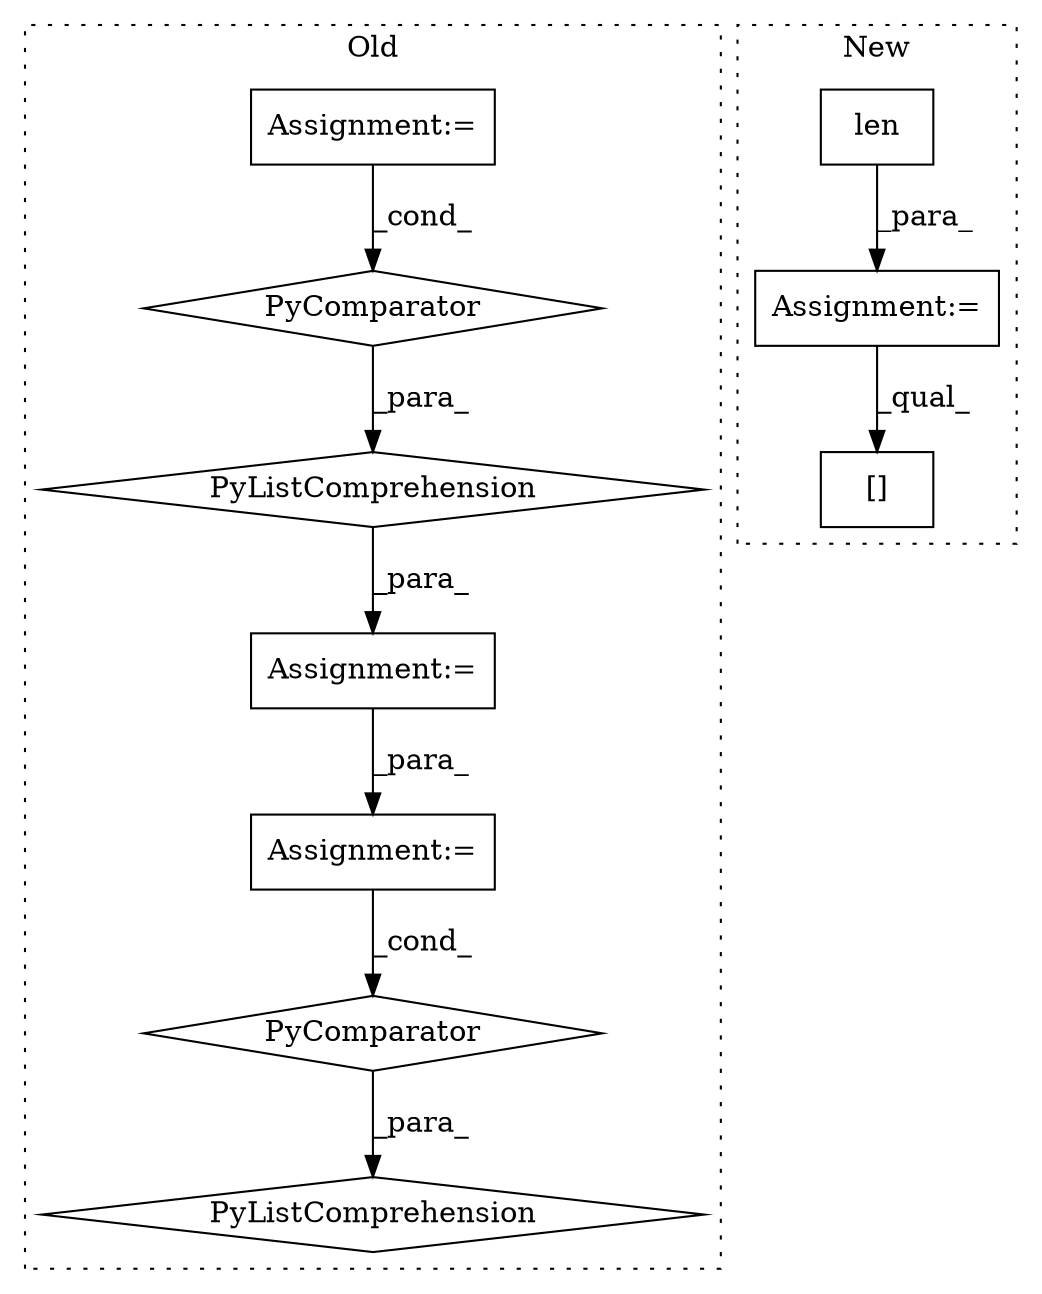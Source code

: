 digraph G {
subgraph cluster0 {
1 [label="PyListComprehension" a="109" s="5262" l="100" shape="diamond"];
3 [label="PyComparator" a="113" s="5334" l="20" shape="diamond"];
4 [label="Assignment:=" a="7" s="5334" l="20" shape="box"];
5 [label="Assignment:=" a="7" s="5590" l="29" shape="box"];
7 [label="Assignment:=" a="7" s="5250" l="12" shape="box"];
9 [label="PyListComprehension" a="109" s="5522" l="105" shape="diamond"];
10 [label="PyComparator" a="113" s="5590" l="29" shape="diamond"];
label = "Old";
style="dotted";
}
subgraph cluster1 {
2 [label="len" a="32" s="5148,5155" l="4,1" shape="box"];
6 [label="Assignment:=" a="7" s="5251" l="1" shape="box"];
8 [label="[]" a="2" s="5546,5602" l="14,2" shape="box"];
label = "New";
style="dotted";
}
1 -> 7 [label="_para_"];
2 -> 6 [label="_para_"];
3 -> 1 [label="_para_"];
4 -> 3 [label="_cond_"];
5 -> 10 [label="_cond_"];
6 -> 8 [label="_qual_"];
7 -> 5 [label="_para_"];
10 -> 9 [label="_para_"];
}